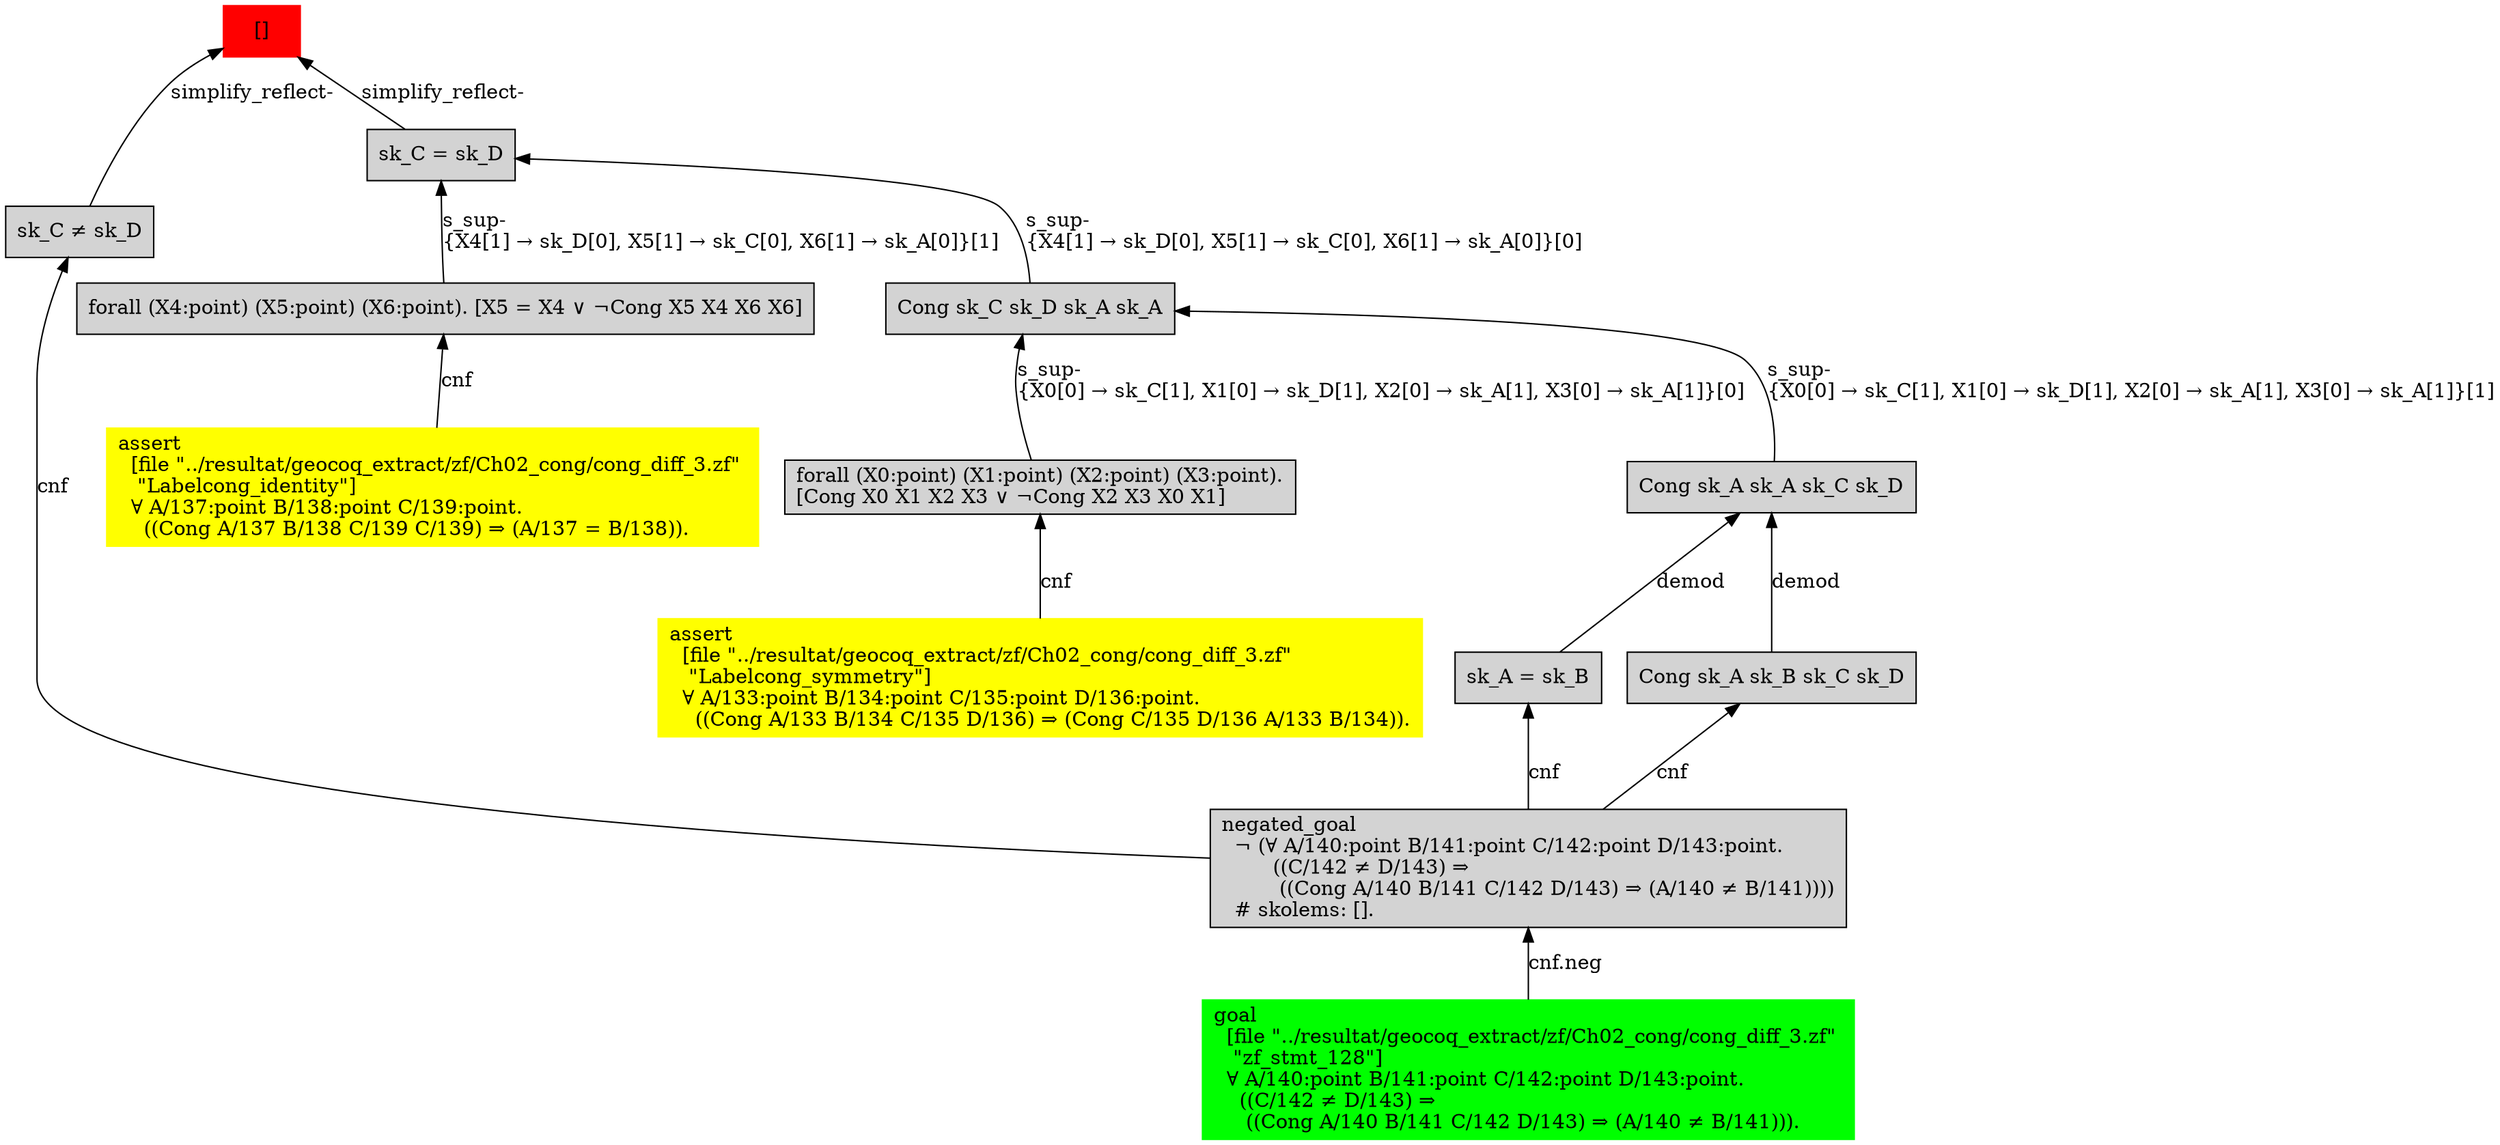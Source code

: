 digraph "unsat_graph" {
  vertex_0 [color=red, label="[]", shape=box, style=filled];
  vertex_0 -> vertex_1 [label="simplify_reflect-", dir="back"];
  vertex_1 [shape=box, label="sk_C ≠ sk_D\l", style=filled];
  vertex_1 -> vertex_2 [label="cnf", dir="back"];
  vertex_2 [shape=box, label="negated_goal\l  ¬ (∀ A/140:point B/141:point C/142:point D/143:point.\l        ((C/142 ≠ D/143) ⇒\l         ((Cong A/140 B/141 C/142 D/143) ⇒ (A/140 ≠ B/141))))\l  # skolems: [].\l", style=filled];
  vertex_2 -> vertex_3 [label="cnf.neg", dir="back"];
  vertex_3 [color=green, shape=box, label="goal\l  [file \"../resultat/geocoq_extract/zf/Ch02_cong/cong_diff_3.zf\" \l   \"zf_stmt_128\"]\l  ∀ A/140:point B/141:point C/142:point D/143:point.\l    ((C/142 ≠ D/143) ⇒\l     ((Cong A/140 B/141 C/142 D/143) ⇒ (A/140 ≠ B/141))).\l", style=filled];
  vertex_0 -> vertex_4 [label="simplify_reflect-", dir="back"];
  vertex_4 [shape=box, label="sk_C = sk_D\l", style=filled];
  vertex_4 -> vertex_5 [label="s_sup-\l\{X4[1] → sk_D[0], X5[1] → sk_C[0], X6[1] → sk_A[0]\}[1]\l", dir="back"];
  vertex_5 [shape=box, label="forall (X4:point) (X5:point) (X6:point). [X5 = X4 ∨ ¬Cong X5 X4 X6 X6]\l", style=filled];
  vertex_5 -> vertex_6 [label="cnf", dir="back"];
  vertex_6 [color=yellow, shape=box, label="assert\l  [file \"../resultat/geocoq_extract/zf/Ch02_cong/cong_diff_3.zf\" \l   \"Labelcong_identity\"]\l  ∀ A/137:point B/138:point C/139:point.\l    ((Cong A/137 B/138 C/139 C/139) ⇒ (A/137 = B/138)).\l", style=filled];
  vertex_4 -> vertex_7 [label="s_sup-\l\{X4[1] → sk_D[0], X5[1] → sk_C[0], X6[1] → sk_A[0]\}[0]\l", dir="back"];
  vertex_7 [shape=box, label="Cong sk_C sk_D sk_A sk_A\l", style=filled];
  vertex_7 -> vertex_8 [label="s_sup-\l\{X0[0] → sk_C[1], X1[0] → sk_D[1], X2[0] → sk_A[1], X3[0] → sk_A[1]\}[0]\l", dir="back"];
  vertex_8 [shape=box, label="forall (X0:point) (X1:point) (X2:point) (X3:point).\l[Cong X0 X1 X2 X3 ∨ ¬Cong X2 X3 X0 X1]\l", style=filled];
  vertex_8 -> vertex_9 [label="cnf", dir="back"];
  vertex_9 [color=yellow, shape=box, label="assert\l  [file \"../resultat/geocoq_extract/zf/Ch02_cong/cong_diff_3.zf\" \l   \"Labelcong_symmetry\"]\l  ∀ A/133:point B/134:point C/135:point D/136:point.\l    ((Cong A/133 B/134 C/135 D/136) ⇒ (Cong C/135 D/136 A/133 B/134)).\l", style=filled];
  vertex_7 -> vertex_10 [label="s_sup-\l\{X0[0] → sk_C[1], X1[0] → sk_D[1], X2[0] → sk_A[1], X3[0] → sk_A[1]\}[1]\l", dir="back"];
  vertex_10 [shape=box, label="Cong sk_A sk_A sk_C sk_D\l", style=filled];
  vertex_10 -> vertex_11 [label="demod", dir="back"];
  vertex_11 [shape=box, label="sk_A = sk_B\l", style=filled];
  vertex_11 -> vertex_2 [label="cnf", dir="back"];
  vertex_10 -> vertex_12 [label="demod", dir="back"];
  vertex_12 [shape=box, label="Cong sk_A sk_B sk_C sk_D\l", style=filled];
  vertex_12 -> vertex_2 [label="cnf", dir="back"];
  }


